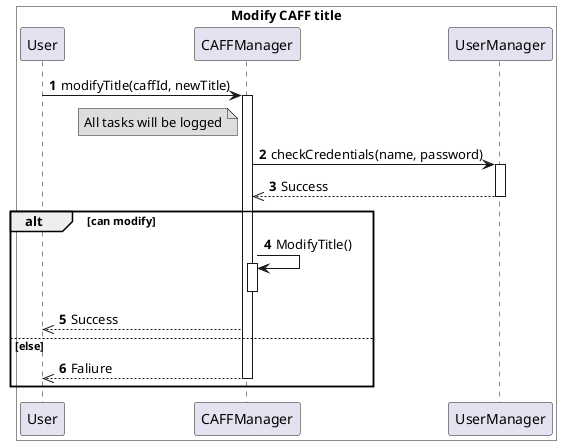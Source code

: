 @startuml
autonumber 1

box "Modify CAFF title" #FFF

User -> CAFFManager: modifyTitle(caffId, newTitle)
activate CAFFManager

note left of CAFFManager #DDD
All tasks will be logged
end note

CAFFManager -> UserManager: checkCredentials(name, password)
activate UserManager

CAFFManager <<-- UserManager: Success
deactivate UserManager

alt can modify

CAFFManager -> CAFFManager: ModifyTitle()
activate CAFFManager

deactivate CAFFManager

User <<-- CAFFManager: Success

else else

User <<-- CAFFManager: Faliure
deactivate CAFFManager

end

end box

@enduml